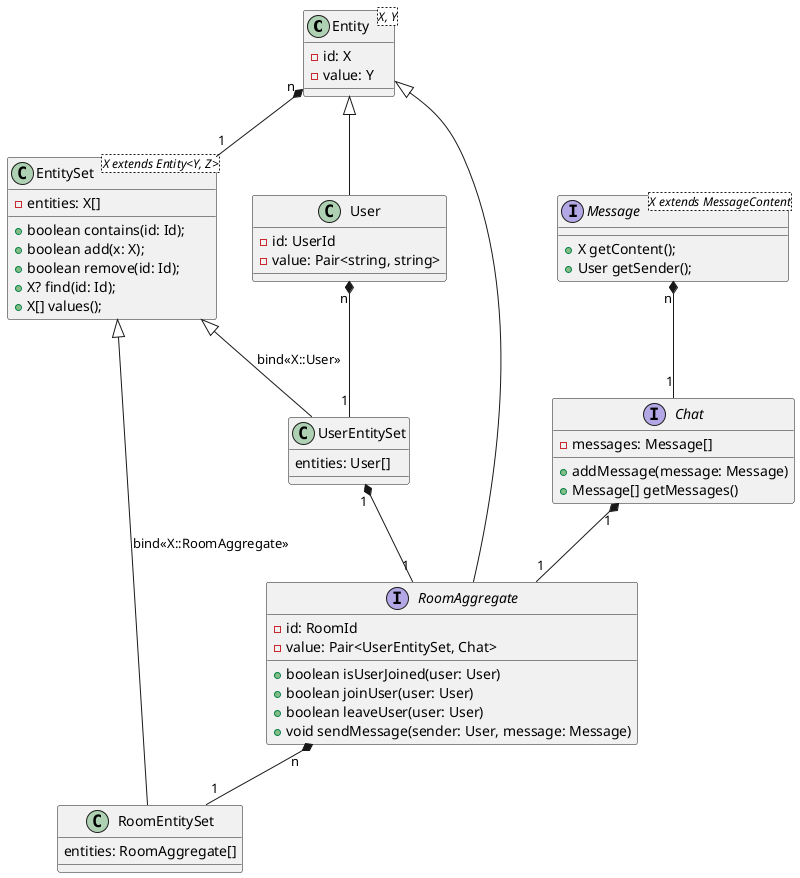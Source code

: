 @startuml

' /presentation

class Entity<X, Y> {
    - id: X
    - value: Y
}

class EntitySet<X extends Entity<Y, Z>> {
    - entities: X[]
    + boolean contains(id: Id);
    + boolean add(x: X);
    + boolean remove(id: Id);
    + X? find(id: Id);
    + X[] values();
}

interface Chat {
    - messages: Message[]
    + addMessage(message: Message)
    + Message[] getMessages()
}

class User {
    - id: UserId
    - value: Pair<string, string>
}

interface RoomAggregate {
    - id: RoomId
    - value: Pair<UserEntitySet, Chat>
    + boolean isUserJoined(user: User)
    + boolean joinUser(user: User)
    + boolean leaveUser(user: User)
    + void sendMessage(sender: User, message: Message)
}


interface Message<X extends MessageContent> {

    + X getContent();
    + User getSender();    

}

class UserEntitySet {
    entities: User[]
}

class RoomEntitySet {
    entities: RoomAggregate[]
}

Entity <|-- User
Entity "n" *-- "1" EntitySet
EntitySet <|-- UserEntitySet: bind<<X::User>>
EntitySet <|-- RoomEntitySet: bind<<X::RoomAggregate>>

User "n" *-- "1" UserEntitySet
RoomAggregate"n" *-- "1" RoomEntitySet

Entity <|-- RoomAggregate
UserEntitySet "1" *-- "1" RoomAggregate
Chat "1" *-- "1" RoomAggregate

Message "n" *-- "1" Chat

@enduml